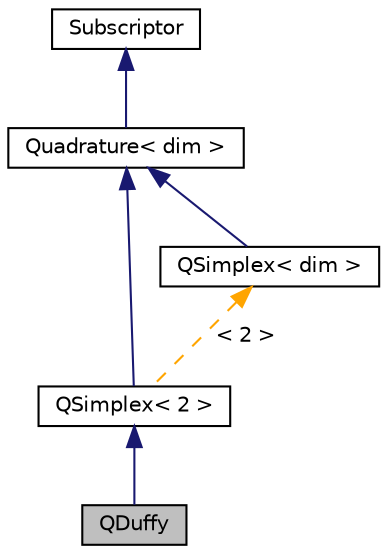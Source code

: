 digraph "QDuffy"
{
 // LATEX_PDF_SIZE
  edge [fontname="Helvetica",fontsize="10",labelfontname="Helvetica",labelfontsize="10"];
  node [fontname="Helvetica",fontsize="10",shape=record];
  Node1 [label="QDuffy",height=0.2,width=0.4,color="black", fillcolor="grey75", style="filled", fontcolor="black",tooltip=" "];
  Node2 -> Node1 [dir="back",color="midnightblue",fontsize="10",style="solid",fontname="Helvetica"];
  Node2 [label="QSimplex\< 2 \>",height=0.2,width=0.4,color="black", fillcolor="white", style="filled",URL="$classQSimplex.html",tooltip=" "];
  Node3 -> Node2 [dir="back",color="midnightblue",fontsize="10",style="solid",fontname="Helvetica"];
  Node3 [label="Quadrature\< dim \>",height=0.2,width=0.4,color="black", fillcolor="white", style="filled",URL="$classQuadrature.html",tooltip=" "];
  Node4 -> Node3 [dir="back",color="midnightblue",fontsize="10",style="solid",fontname="Helvetica"];
  Node4 [label="Subscriptor",height=0.2,width=0.4,color="black", fillcolor="white", style="filled",URL="$classSubscriptor.html",tooltip=" "];
  Node5 -> Node2 [dir="back",color="orange",fontsize="10",style="dashed",label=" \< 2 \>" ,fontname="Helvetica"];
  Node5 [label="QSimplex\< dim \>",height=0.2,width=0.4,color="black", fillcolor="white", style="filled",URL="$classQSimplex.html",tooltip=" "];
  Node3 -> Node5 [dir="back",color="midnightblue",fontsize="10",style="solid",fontname="Helvetica"];
}
